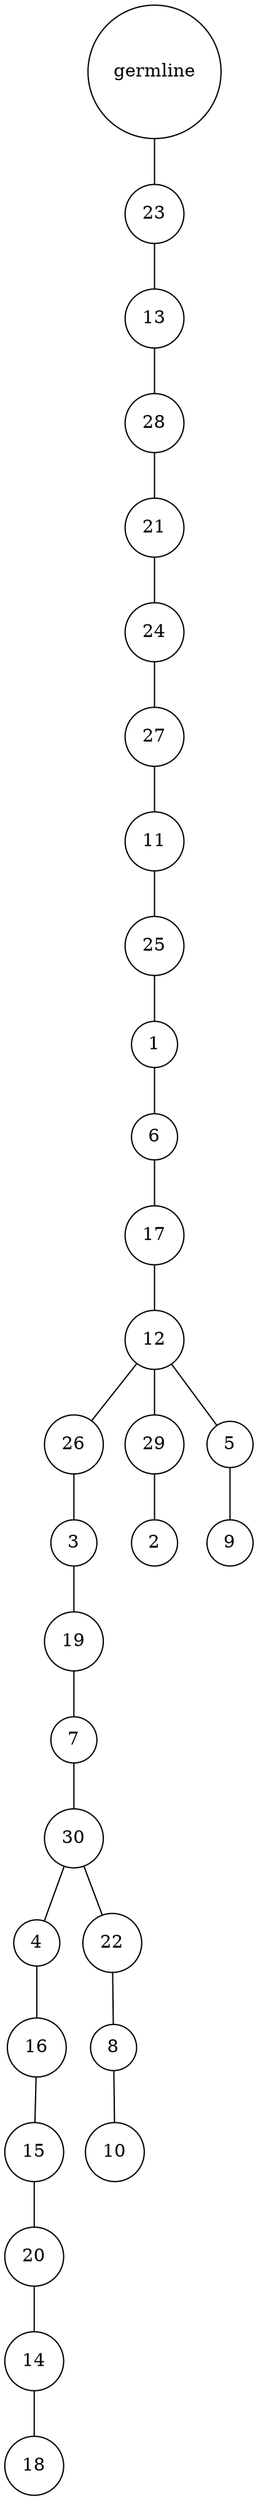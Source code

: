 graph {
	rankdir=UD;
	splines=line;
	node [shape=circle]
	"0x7f7d2a747400" [label="germline"];
	"0x7f7d2a747430" [label="23"];
	"0x7f7d2a747400" -- "0x7f7d2a747430" ;
	"0x7f7d2a747460" [label="13"];
	"0x7f7d2a747430" -- "0x7f7d2a747460" ;
	"0x7f7d2a747490" [label="28"];
	"0x7f7d2a747460" -- "0x7f7d2a747490" ;
	"0x7f7d2a7474c0" [label="21"];
	"0x7f7d2a747490" -- "0x7f7d2a7474c0" ;
	"0x7f7d2a7474f0" [label="24"];
	"0x7f7d2a7474c0" -- "0x7f7d2a7474f0" ;
	"0x7f7d2a747520" [label="27"];
	"0x7f7d2a7474f0" -- "0x7f7d2a747520" ;
	"0x7f7d2a747550" [label="11"];
	"0x7f7d2a747520" -- "0x7f7d2a747550" ;
	"0x7f7d2a747580" [label="25"];
	"0x7f7d2a747550" -- "0x7f7d2a747580" ;
	"0x7f7d2a7475b0" [label="1"];
	"0x7f7d2a747580" -- "0x7f7d2a7475b0" ;
	"0x7f7d2a7475e0" [label="6"];
	"0x7f7d2a7475b0" -- "0x7f7d2a7475e0" ;
	"0x7f7d2a747610" [label="17"];
	"0x7f7d2a7475e0" -- "0x7f7d2a747610" ;
	"0x7f7d2a747640" [label="12"];
	"0x7f7d2a747610" -- "0x7f7d2a747640" ;
	"0x7f7d2a747670" [label="26"];
	"0x7f7d2a747640" -- "0x7f7d2a747670" ;
	"0x7f7d2a7476a0" [label="3"];
	"0x7f7d2a747670" -- "0x7f7d2a7476a0" ;
	"0x7f7d2a7476d0" [label="19"];
	"0x7f7d2a7476a0" -- "0x7f7d2a7476d0" ;
	"0x7f7d2a747700" [label="7"];
	"0x7f7d2a7476d0" -- "0x7f7d2a747700" ;
	"0x7f7d2a747730" [label="30"];
	"0x7f7d2a747700" -- "0x7f7d2a747730" ;
	"0x7f7d2a747760" [label="4"];
	"0x7f7d2a747730" -- "0x7f7d2a747760" ;
	"0x7f7d2a747790" [label="16"];
	"0x7f7d2a747760" -- "0x7f7d2a747790" ;
	"0x7f7d2a7477c0" [label="15"];
	"0x7f7d2a747790" -- "0x7f7d2a7477c0" ;
	"0x7f7d2a7477f0" [label="20"];
	"0x7f7d2a7477c0" -- "0x7f7d2a7477f0" ;
	"0x7f7d2a747820" [label="14"];
	"0x7f7d2a7477f0" -- "0x7f7d2a747820" ;
	"0x7f7d2a747850" [label="18"];
	"0x7f7d2a747820" -- "0x7f7d2a747850" ;
	"0x7f7d2a747880" [label="22"];
	"0x7f7d2a747730" -- "0x7f7d2a747880" ;
	"0x7f7d2a7478b0" [label="8"];
	"0x7f7d2a747880" -- "0x7f7d2a7478b0" ;
	"0x7f7d2a7478e0" [label="10"];
	"0x7f7d2a7478b0" -- "0x7f7d2a7478e0" ;
	"0x7f7d2a747910" [label="29"];
	"0x7f7d2a747640" -- "0x7f7d2a747910" ;
	"0x7f7d2a747940" [label="2"];
	"0x7f7d2a747910" -- "0x7f7d2a747940" ;
	"0x7f7d2a747970" [label="5"];
	"0x7f7d2a747640" -- "0x7f7d2a747970" ;
	"0x7f7d2a7479a0" [label="9"];
	"0x7f7d2a747970" -- "0x7f7d2a7479a0" ;
}
